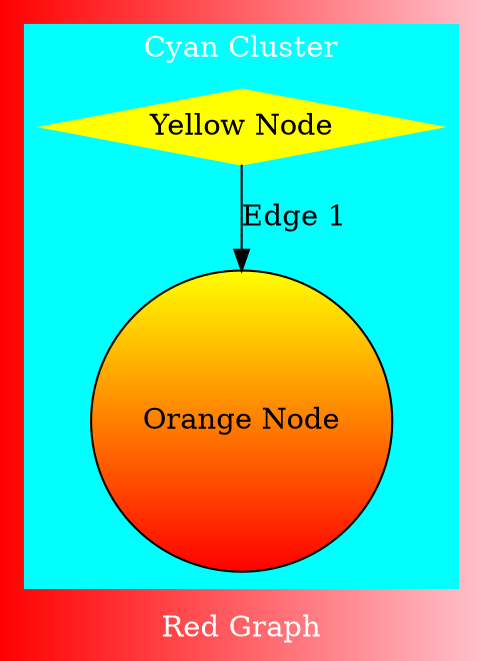 digraph Colors {
	bgcolor="red:pink" fontcolor=white label="Red Graph"
	subgraph cluster {
		color=cyan fontcolor=white label="Cyan Cluster" style=filled
		n1 [label="Orange Node" fillcolor="red:yellow" gradientangle=90 shape=circle style=filled]
		n2 [label="Yellow Node" color=yellow shape=diamond style=filled]
		n2 -> n1 [label="Edge 1"]
	}
}
